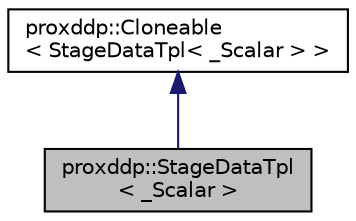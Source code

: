 digraph "proxddp::StageDataTpl&lt; _Scalar &gt;"
{
 // LATEX_PDF_SIZE
  bgcolor="transparent";
  edge [fontname="Helvetica",fontsize="10",labelfontname="Helvetica",labelfontsize="10"];
  node [fontname="Helvetica",fontsize="10",shape=record];
  Node1 [label="proxddp::StageDataTpl\l\< _Scalar \>",height=0.2,width=0.4,color="black", fillcolor="grey75", style="filled", fontcolor="black",tooltip="Data struct for stage models StageModelTpl."];
  Node2 -> Node1 [dir="back",color="midnightblue",fontsize="10",style="solid",fontname="Helvetica"];
  Node2 [label="proxddp::Cloneable\l\< StageDataTpl\< _Scalar \> \>",height=0.2,width=0.4,color="black",URL="$structproxddp_1_1Cloneable.html",tooltip=" "];
}
